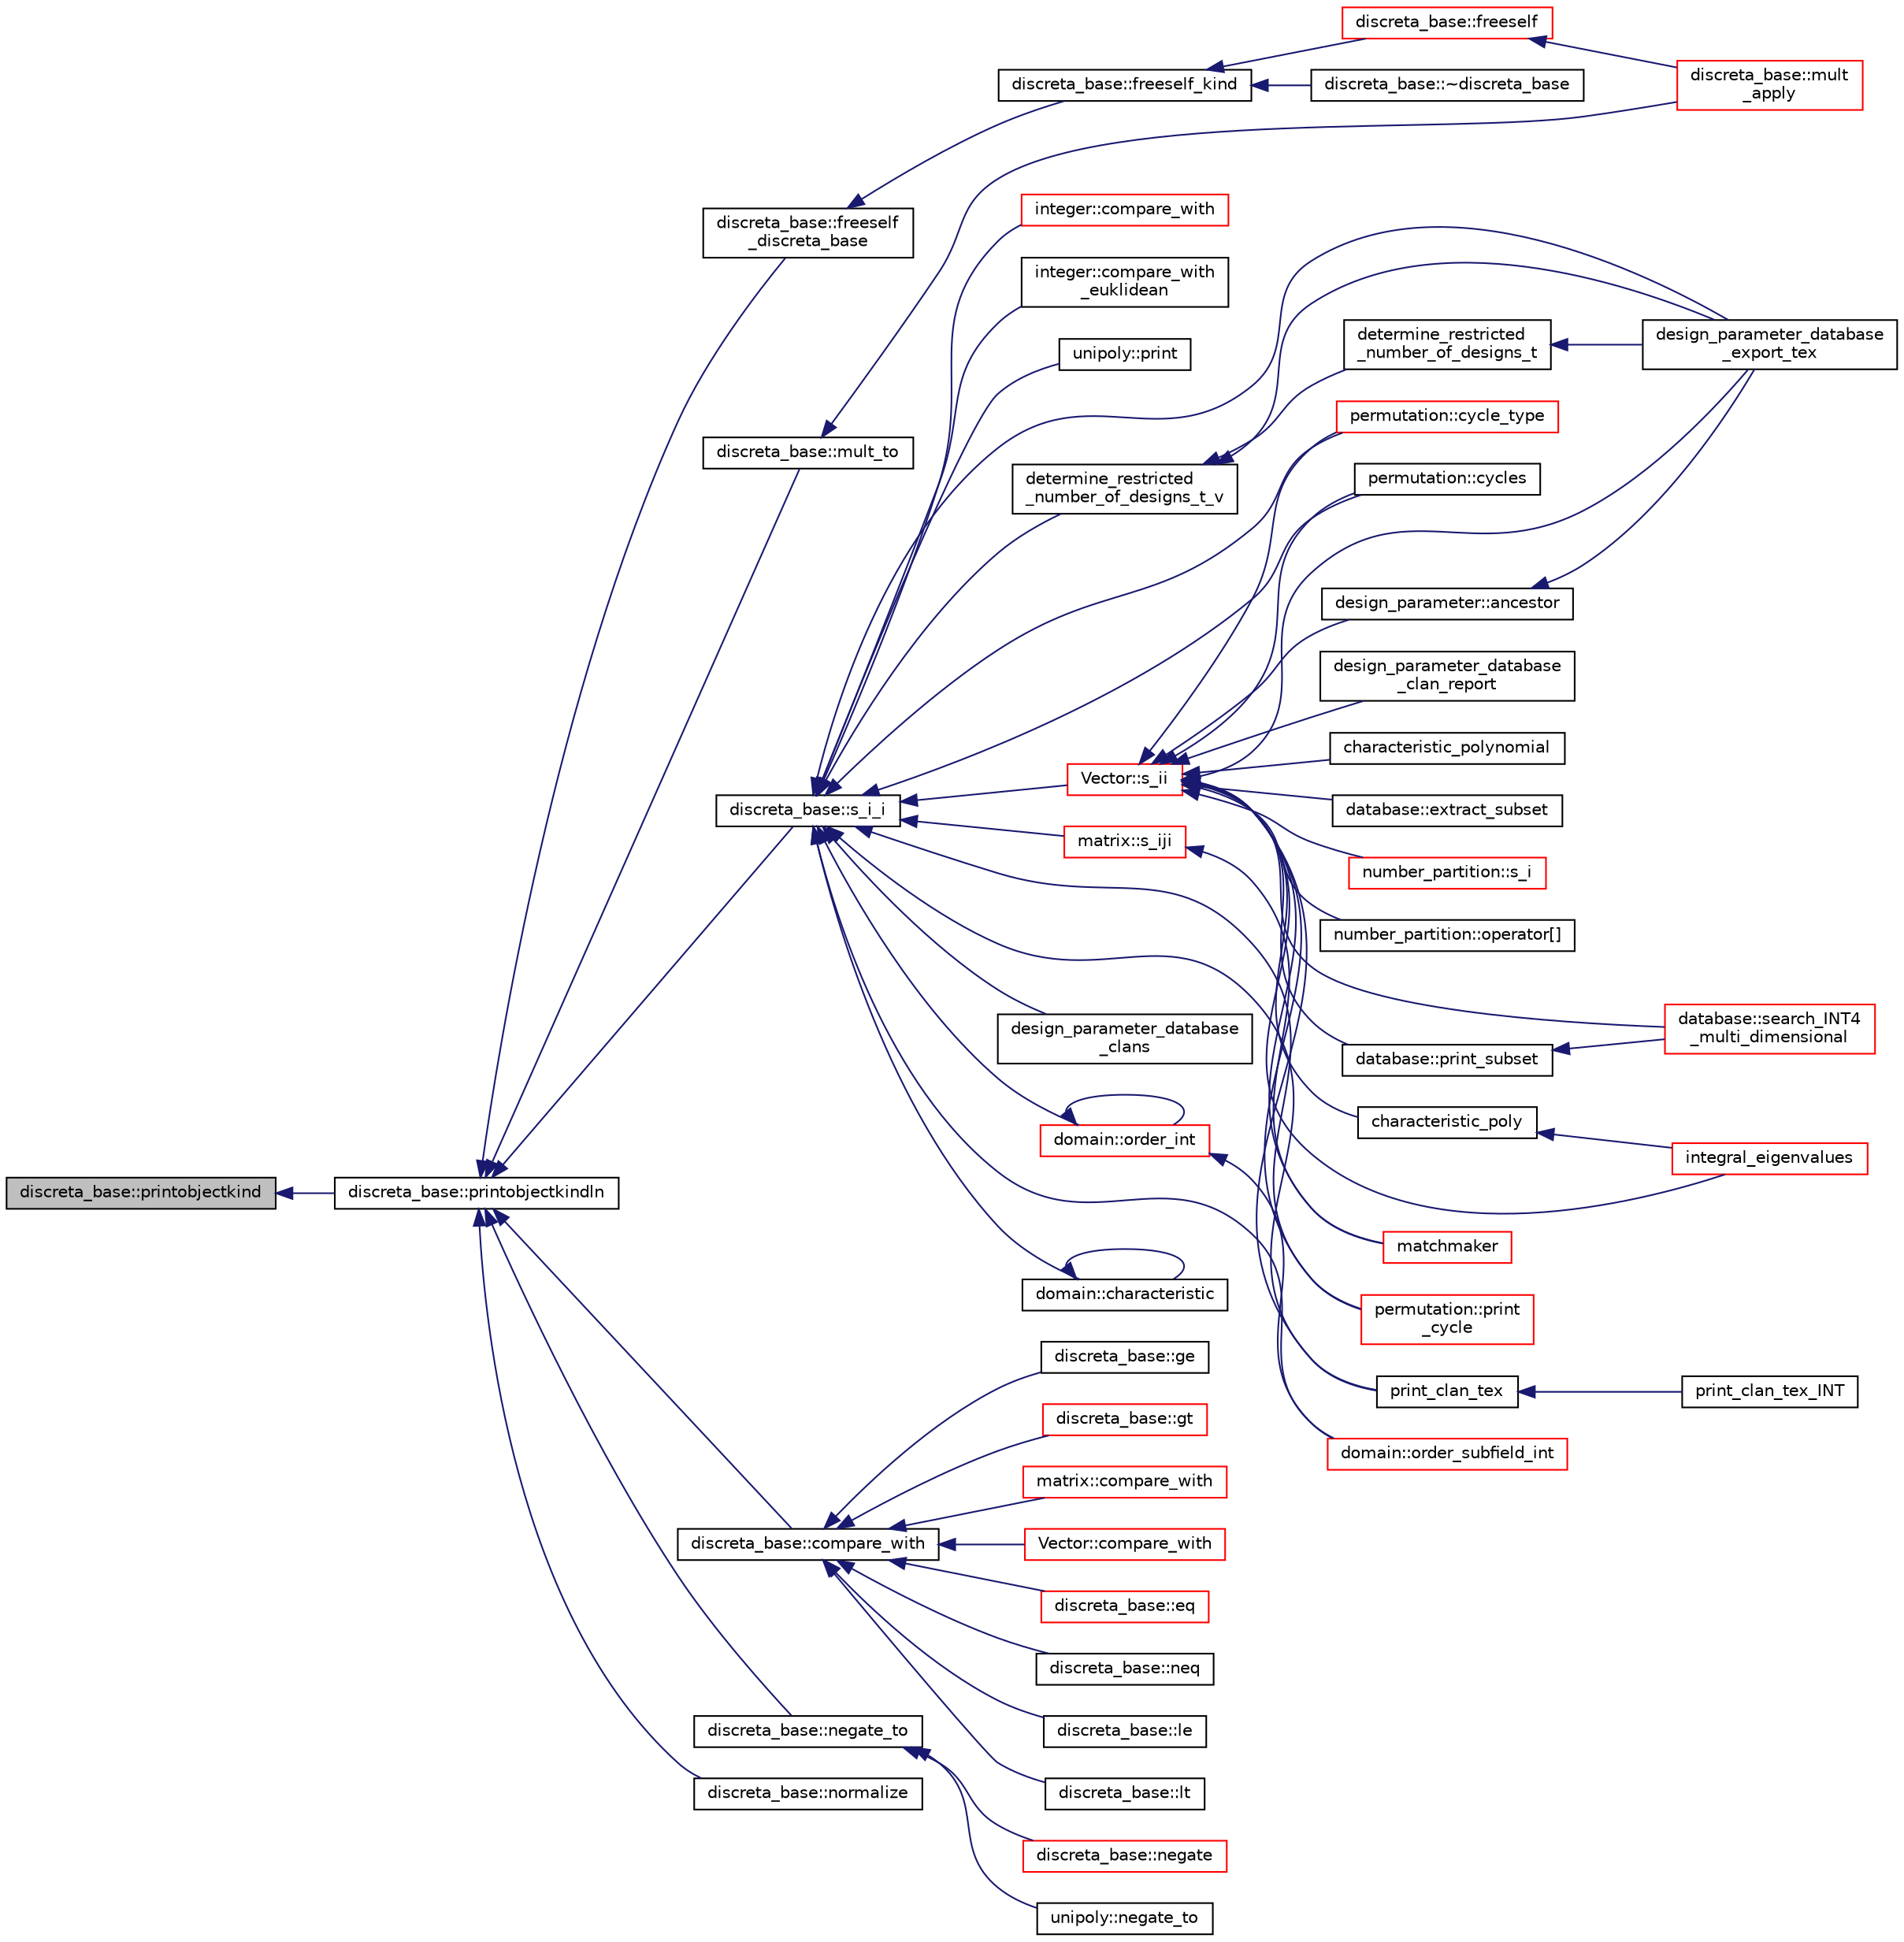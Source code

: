 digraph "discreta_base::printobjectkind"
{
  edge [fontname="Helvetica",fontsize="10",labelfontname="Helvetica",labelfontsize="10"];
  node [fontname="Helvetica",fontsize="10",shape=record];
  rankdir="LR";
  Node15074 [label="discreta_base::printobjectkind",height=0.2,width=0.4,color="black", fillcolor="grey75", style="filled", fontcolor="black"];
  Node15074 -> Node15075 [dir="back",color="midnightblue",fontsize="10",style="solid",fontname="Helvetica"];
  Node15075 [label="discreta_base::printobjectkindln",height=0.2,width=0.4,color="black", fillcolor="white", style="filled",URL="$d7/d71/classdiscreta__base.html#a677ccc8f392ebedde05e453f8cf59559"];
  Node15075 -> Node15076 [dir="back",color="midnightblue",fontsize="10",style="solid",fontname="Helvetica"];
  Node15076 [label="discreta_base::freeself\l_discreta_base",height=0.2,width=0.4,color="black", fillcolor="white", style="filled",URL="$d7/d71/classdiscreta__base.html#a8b1ec2cee4566034441e066dc2c027db"];
  Node15076 -> Node15077 [dir="back",color="midnightblue",fontsize="10",style="solid",fontname="Helvetica"];
  Node15077 [label="discreta_base::freeself_kind",height=0.2,width=0.4,color="black", fillcolor="white", style="filled",URL="$d7/d71/classdiscreta__base.html#a63a23ada2165b3838fab719ed458cec8"];
  Node15077 -> Node15078 [dir="back",color="midnightblue",fontsize="10",style="solid",fontname="Helvetica"];
  Node15078 [label="discreta_base::~discreta_base",height=0.2,width=0.4,color="black", fillcolor="white", style="filled",URL="$d7/d71/classdiscreta__base.html#a14df6915d3622e941d8bd541a6818d0e"];
  Node15077 -> Node15079 [dir="back",color="midnightblue",fontsize="10",style="solid",fontname="Helvetica"];
  Node15079 [label="discreta_base::freeself",height=0.2,width=0.4,color="red", fillcolor="white", style="filled",URL="$d7/d71/classdiscreta__base.html#a9a3c9501a562293b5667c11b9174d6e5"];
  Node15079 -> Node15080 [dir="back",color="midnightblue",fontsize="10",style="solid",fontname="Helvetica"];
  Node15080 [label="discreta_base::mult\l_apply",height=0.2,width=0.4,color="red", fillcolor="white", style="filled",URL="$d7/d71/classdiscreta__base.html#a301b8d0527d3a60ba410bba87446f490"];
  Node15075 -> Node15445 [dir="back",color="midnightblue",fontsize="10",style="solid",fontname="Helvetica"];
  Node15445 [label="discreta_base::s_i_i",height=0.2,width=0.4,color="black", fillcolor="white", style="filled",URL="$d7/d71/classdiscreta__base.html#aadb92c01fbe69b3034b0214b33fbc735"];
  Node15445 -> Node15131 [dir="back",color="midnightblue",fontsize="10",style="solid",fontname="Helvetica"];
  Node15131 [label="print_clan_tex",height=0.2,width=0.4,color="black", fillcolor="white", style="filled",URL="$d9/d60/discreta_8h.html#a46caf83aa0d557a42ac3710c7f5dc665"];
  Node15131 -> Node15106 [dir="back",color="midnightblue",fontsize="10",style="solid",fontname="Helvetica"];
  Node15106 [label="print_clan_tex_INT",height=0.2,width=0.4,color="black", fillcolor="white", style="filled",URL="$d9/d60/discreta_8h.html#a6940852a56bea54b6b60aa35e5894664"];
  Node15445 -> Node15089 [dir="back",color="midnightblue",fontsize="10",style="solid",fontname="Helvetica"];
  Node15089 [label="design_parameter_database\l_export_tex",height=0.2,width=0.4,color="black", fillcolor="white", style="filled",URL="$d9/d60/discreta_8h.html#a075808c1cf57d126d15a0d7794716de7"];
  Node15445 -> Node15090 [dir="back",color="midnightblue",fontsize="10",style="solid",fontname="Helvetica"];
  Node15090 [label="determine_restricted\l_number_of_designs_t_v",height=0.2,width=0.4,color="black", fillcolor="white", style="filled",URL="$d9/d60/discreta_8h.html#a1f0a99cd9ed4f124762cf5224335b2b7"];
  Node15090 -> Node15089 [dir="back",color="midnightblue",fontsize="10",style="solid",fontname="Helvetica"];
  Node15090 -> Node15091 [dir="back",color="midnightblue",fontsize="10",style="solid",fontname="Helvetica"];
  Node15091 [label="determine_restricted\l_number_of_designs_t",height=0.2,width=0.4,color="black", fillcolor="white", style="filled",URL="$d9/d60/discreta_8h.html#a040387501cacb94c30c33dd6a7f25c40"];
  Node15091 -> Node15089 [dir="back",color="midnightblue",fontsize="10",style="solid",fontname="Helvetica"];
  Node15445 -> Node15092 [dir="back",color="midnightblue",fontsize="10",style="solid",fontname="Helvetica"];
  Node15092 [label="design_parameter_database\l_clans",height=0.2,width=0.4,color="black", fillcolor="white", style="filled",URL="$d9/d60/discreta_8h.html#a730cc0fd8e835bbaa467231eebffd74e"];
  Node15445 -> Node15446 [dir="back",color="midnightblue",fontsize="10",style="solid",fontname="Helvetica"];
  Node15446 [label="Vector::s_ii",height=0.2,width=0.4,color="red", fillcolor="white", style="filled",URL="$d5/db2/class_vector.html#a75d4942cc7b9794717b4846c10520db8"];
  Node15446 -> Node15116 [dir="back",color="midnightblue",fontsize="10",style="solid",fontname="Helvetica"];
  Node15116 [label="integral_eigenvalues",height=0.2,width=0.4,color="red", fillcolor="white", style="filled",URL="$da/da3/burnside_8_c.html#a004b5f30973c98c5abc8610af6f266ed"];
  Node15446 -> Node15115 [dir="back",color="midnightblue",fontsize="10",style="solid",fontname="Helvetica"];
  Node15115 [label="characteristic_poly",height=0.2,width=0.4,color="black", fillcolor="white", style="filled",URL="$da/da3/burnside_8_c.html#a5629a5d628bae5cbf28c0de6386de1d5"];
  Node15115 -> Node15116 [dir="back",color="midnightblue",fontsize="10",style="solid",fontname="Helvetica"];
  Node15446 -> Node15131 [dir="back",color="midnightblue",fontsize="10",style="solid",fontname="Helvetica"];
  Node15446 -> Node15089 [dir="back",color="midnightblue",fontsize="10",style="solid",fontname="Helvetica"];
  Node15446 -> Node15093 [dir="back",color="midnightblue",fontsize="10",style="solid",fontname="Helvetica"];
  Node15093 [label="design_parameter_database\l_clan_report",height=0.2,width=0.4,color="black", fillcolor="white", style="filled",URL="$d9/d60/discreta_8h.html#a744595779bda605193b61d01d79ad981"];
  Node15446 -> Node15120 [dir="back",color="midnightblue",fontsize="10",style="solid",fontname="Helvetica"];
  Node15120 [label="matchmaker",height=0.2,width=0.4,color="red", fillcolor="white", style="filled",URL="$d5/d3f/test_8_c.html#a93ef2c2e9896d2a9f32ced4136c2784a"];
  Node15446 -> Node15122 [dir="back",color="midnightblue",fontsize="10",style="solid",fontname="Helvetica"];
  Node15122 [label="characteristic_polynomial",height=0.2,width=0.4,color="black", fillcolor="white", style="filled",URL="$d2/dfa/draw__colored__graph_8_c.html#a62228dd6db2b90823a89d107af4b5d7a"];
  Node15446 -> Node15447 [dir="back",color="midnightblue",fontsize="10",style="solid",fontname="Helvetica"];
  Node15447 [label="database::print_subset",height=0.2,width=0.4,color="black", fillcolor="white", style="filled",URL="$db/d72/classdatabase.html#a8b454f5428b3f00a2de497f21d73f3fa"];
  Node15447 -> Node15126 [dir="back",color="midnightblue",fontsize="10",style="solid",fontname="Helvetica"];
  Node15126 [label="database::search_INT4\l_multi_dimensional",height=0.2,width=0.4,color="red", fillcolor="white", style="filled",URL="$db/d72/classdatabase.html#a43a31b0e56d1401185a452a6686666aa"];
  Node15446 -> Node15448 [dir="back",color="midnightblue",fontsize="10",style="solid",fontname="Helvetica"];
  Node15448 [label="database::extract_subset",height=0.2,width=0.4,color="black", fillcolor="white", style="filled",URL="$db/d72/classdatabase.html#abeb9113b3b9f544afe25bd16fd69662d"];
  Node15446 -> Node15126 [dir="back",color="midnightblue",fontsize="10",style="solid",fontname="Helvetica"];
  Node15446 -> Node15111 [dir="back",color="midnightblue",fontsize="10",style="solid",fontname="Helvetica"];
  Node15111 [label="design_parameter::ancestor",height=0.2,width=0.4,color="black", fillcolor="white", style="filled",URL="$da/d94/classdesign__parameter.html#abd616d2e29cde6f3e797abab001af0c6"];
  Node15111 -> Node15089 [dir="back",color="midnightblue",fontsize="10",style="solid",fontname="Helvetica"];
  Node15446 -> Node15449 [dir="back",color="midnightblue",fontsize="10",style="solid",fontname="Helvetica"];
  Node15449 [label="number_partition::s_i",height=0.2,width=0.4,color="red", fillcolor="white", style="filled",URL="$df/d50/classnumber__partition.html#aca3e653629e80549db9e0cf584a3e16c"];
  Node15446 -> Node15460 [dir="back",color="midnightblue",fontsize="10",style="solid",fontname="Helvetica"];
  Node15460 [label="number_partition::operator[]",height=0.2,width=0.4,color="black", fillcolor="white", style="filled",URL="$df/d50/classnumber__partition.html#a320f8ff6497e3199b10383b740ddf900"];
  Node15446 -> Node15258 [dir="back",color="midnightblue",fontsize="10",style="solid",fontname="Helvetica"];
  Node15258 [label="permutation::print\l_cycle",height=0.2,width=0.4,color="red", fillcolor="white", style="filled",URL="$d0/d08/classpermutation.html#abf779232815eb4c16286cf642d214b50"];
  Node15446 -> Node15260 [dir="back",color="midnightblue",fontsize="10",style="solid",fontname="Helvetica"];
  Node15260 [label="permutation::cycle_type",height=0.2,width=0.4,color="red", fillcolor="white", style="filled",URL="$d0/d08/classpermutation.html#a5509600cbe40b5c6cdaff56d822b4de0"];
  Node15446 -> Node15155 [dir="back",color="midnightblue",fontsize="10",style="solid",fontname="Helvetica"];
  Node15155 [label="permutation::cycles",height=0.2,width=0.4,color="black", fillcolor="white", style="filled",URL="$d0/d08/classpermutation.html#a88706cf2c683df70a29156f39b3e4895"];
  Node15445 -> Node15555 [dir="back",color="midnightblue",fontsize="10",style="solid",fontname="Helvetica"];
  Node15555 [label="matrix::s_iji",height=0.2,width=0.4,color="red", fillcolor="white", style="filled",URL="$d1/d8d/classmatrix.html#af8d3c35817af62a3c0097ddf64422d96"];
  Node15555 -> Node15120 [dir="back",color="midnightblue",fontsize="10",style="solid",fontname="Helvetica"];
  Node15445 -> Node15565 [dir="back",color="midnightblue",fontsize="10",style="solid",fontname="Helvetica"];
  Node15565 [label="domain::order_int",height=0.2,width=0.4,color="red", fillcolor="white", style="filled",URL="$de/d3b/classdomain.html#aa8dcedfd93e3a8db0069a08b9f0bfff7"];
  Node15565 -> Node15565 [dir="back",color="midnightblue",fontsize="10",style="solid",fontname="Helvetica"];
  Node15565 -> Node15566 [dir="back",color="midnightblue",fontsize="10",style="solid",fontname="Helvetica"];
  Node15566 [label="domain::order_subfield_int",height=0.2,width=0.4,color="red", fillcolor="white", style="filled",URL="$de/d3b/classdomain.html#aca55200b8df1de0873984afa75da5633"];
  Node15445 -> Node15566 [dir="back",color="midnightblue",fontsize="10",style="solid",fontname="Helvetica"];
  Node15445 -> Node15573 [dir="back",color="midnightblue",fontsize="10",style="solid",fontname="Helvetica"];
  Node15573 [label="domain::characteristic",height=0.2,width=0.4,color="black", fillcolor="white", style="filled",URL="$de/d3b/classdomain.html#a821a7f119bb67776aa0521253a98e65c"];
  Node15573 -> Node15573 [dir="back",color="midnightblue",fontsize="10",style="solid",fontname="Helvetica"];
  Node15445 -> Node15253 [dir="back",color="midnightblue",fontsize="10",style="solid",fontname="Helvetica"];
  Node15253 [label="integer::compare_with",height=0.2,width=0.4,color="red", fillcolor="white", style="filled",URL="$d0/de5/classinteger.html#a20cc8d8d4913e9ee746c6758bbb2e62a"];
  Node15445 -> Node15574 [dir="back",color="midnightblue",fontsize="10",style="solid",fontname="Helvetica"];
  Node15574 [label="integer::compare_with\l_euklidean",height=0.2,width=0.4,color="black", fillcolor="white", style="filled",URL="$d0/de5/classinteger.html#a903a43b71a9f65f6b7edb443997f5f0e"];
  Node15445 -> Node15258 [dir="back",color="midnightblue",fontsize="10",style="solid",fontname="Helvetica"];
  Node15445 -> Node15260 [dir="back",color="midnightblue",fontsize="10",style="solid",fontname="Helvetica"];
  Node15445 -> Node15155 [dir="back",color="midnightblue",fontsize="10",style="solid",fontname="Helvetica"];
  Node15445 -> Node15339 [dir="back",color="midnightblue",fontsize="10",style="solid",fontname="Helvetica"];
  Node15339 [label="unipoly::print",height=0.2,width=0.4,color="black", fillcolor="white", style="filled",URL="$d1/d89/classunipoly.html#a9dc0d295bea73d0c20562149f250cd97"];
  Node15075 -> Node15575 [dir="back",color="midnightblue",fontsize="10",style="solid",fontname="Helvetica"];
  Node15575 [label="discreta_base::compare_with",height=0.2,width=0.4,color="black", fillcolor="white", style="filled",URL="$d7/d71/classdiscreta__base.html#a3818444c4301d0b7ed47c3b850ea6c60"];
  Node15575 -> Node15576 [dir="back",color="midnightblue",fontsize="10",style="solid",fontname="Helvetica"];
  Node15576 [label="discreta_base::eq",height=0.2,width=0.4,color="red", fillcolor="white", style="filled",URL="$d7/d71/classdiscreta__base.html#a7afe4f013b04efa764ed9fe099e5eb80"];
  Node15575 -> Node15577 [dir="back",color="midnightblue",fontsize="10",style="solid",fontname="Helvetica"];
  Node15577 [label="discreta_base::neq",height=0.2,width=0.4,color="black", fillcolor="white", style="filled",URL="$d7/d71/classdiscreta__base.html#a42975aaa9bb0b76d468df7fdb9390251"];
  Node15575 -> Node15578 [dir="back",color="midnightblue",fontsize="10",style="solid",fontname="Helvetica"];
  Node15578 [label="discreta_base::le",height=0.2,width=0.4,color="black", fillcolor="white", style="filled",URL="$d7/d71/classdiscreta__base.html#a2813443682a077fd4112415ee299f087"];
  Node15575 -> Node15579 [dir="back",color="midnightblue",fontsize="10",style="solid",fontname="Helvetica"];
  Node15579 [label="discreta_base::lt",height=0.2,width=0.4,color="black", fillcolor="white", style="filled",URL="$d7/d71/classdiscreta__base.html#a3e17f6a5f027ea3f631a3ba3c540ff3f"];
  Node15575 -> Node15580 [dir="back",color="midnightblue",fontsize="10",style="solid",fontname="Helvetica"];
  Node15580 [label="discreta_base::ge",height=0.2,width=0.4,color="black", fillcolor="white", style="filled",URL="$d7/d71/classdiscreta__base.html#a06af05fc220a55e844849fe665545c03"];
  Node15575 -> Node15581 [dir="back",color="midnightblue",fontsize="10",style="solid",fontname="Helvetica"];
  Node15581 [label="discreta_base::gt",height=0.2,width=0.4,color="red", fillcolor="white", style="filled",URL="$d7/d71/classdiscreta__base.html#ac7dbe66505d512c802c0698c13b05605"];
  Node15575 -> Node15582 [dir="back",color="midnightblue",fontsize="10",style="solid",fontname="Helvetica"];
  Node15582 [label="matrix::compare_with",height=0.2,width=0.4,color="red", fillcolor="white", style="filled",URL="$d1/d8d/classmatrix.html#a6009a90834a208f5f0a83d8ed651e4c5"];
  Node15575 -> Node15583 [dir="back",color="midnightblue",fontsize="10",style="solid",fontname="Helvetica"];
  Node15583 [label="Vector::compare_with",height=0.2,width=0.4,color="red", fillcolor="white", style="filled",URL="$d5/db2/class_vector.html#a5fc27308a2710188b16f92df56c79c55"];
  Node15075 -> Node15584 [dir="back",color="midnightblue",fontsize="10",style="solid",fontname="Helvetica"];
  Node15584 [label="discreta_base::mult_to",height=0.2,width=0.4,color="black", fillcolor="white", style="filled",URL="$d7/d71/classdiscreta__base.html#a54d5c16c016769e3365639721c06591e"];
  Node15584 -> Node15080 [dir="back",color="midnightblue",fontsize="10",style="solid",fontname="Helvetica"];
  Node15075 -> Node15585 [dir="back",color="midnightblue",fontsize="10",style="solid",fontname="Helvetica"];
  Node15585 [label="discreta_base::negate_to",height=0.2,width=0.4,color="black", fillcolor="white", style="filled",URL="$d7/d71/classdiscreta__base.html#a65ad2034f2f4518d424b814974018a03"];
  Node15585 -> Node15586 [dir="back",color="midnightblue",fontsize="10",style="solid",fontname="Helvetica"];
  Node15586 [label="discreta_base::negate",height=0.2,width=0.4,color="red", fillcolor="white", style="filled",URL="$d7/d71/classdiscreta__base.html#aac1be1125008f8a93a3083cd1a43878d"];
  Node15585 -> Node15330 [dir="back",color="midnightblue",fontsize="10",style="solid",fontname="Helvetica"];
  Node15330 [label="unipoly::negate_to",height=0.2,width=0.4,color="black", fillcolor="white", style="filled",URL="$d1/d89/classunipoly.html#a2181196b44786790f58b72510620db97"];
  Node15075 -> Node15588 [dir="back",color="midnightblue",fontsize="10",style="solid",fontname="Helvetica"];
  Node15588 [label="discreta_base::normalize",height=0.2,width=0.4,color="black", fillcolor="white", style="filled",URL="$d7/d71/classdiscreta__base.html#acd46a488505c6086b5bc019550e5e313"];
}
